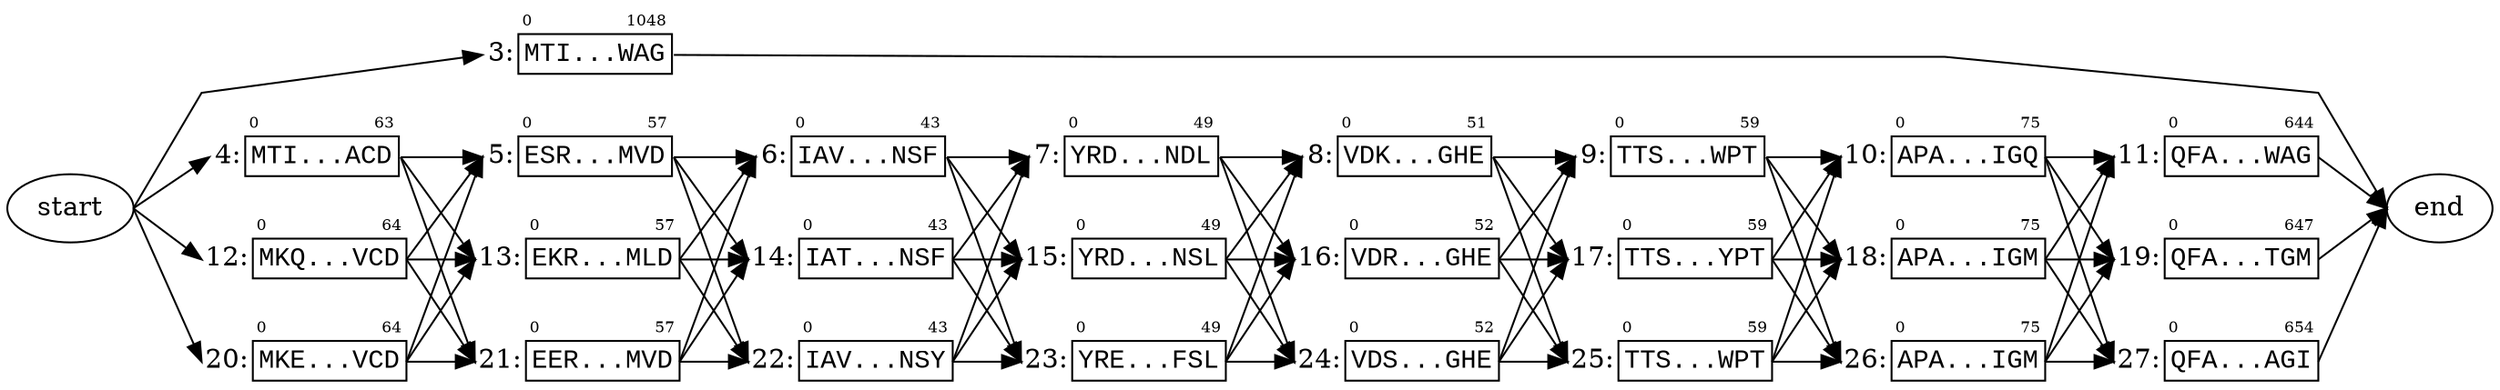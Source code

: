 strict digraph "" {
	graph [rankdir=LR,
		splines=polyline
	];
	node [label="\N"];
	source	[label=start];
	3.0	[label=<<TABLE BORDER='0' CELLBORDER='1' CELLSPACING='0'><TR><TD BORDER='0'></TD><TD BORDER='0' ALIGN='LEFT'><FONT POINT-SIZE='8'>0</FONT></TD><TD BORDER='0' ALIGN='RIGHT'><FONT POINT-SIZE='8'>1048</FONT></TD></TR><TR><TD BORDER='0' PORT='caption' ALIGN='right'>3:</TD><TD PORT='seq' COLSPAN='2'><FONT FACE='Courier New'>MTI...WAG</FONT></TD></TR></TABLE>>,
		margin=0,
		shape=none];
	source:e -> 3.0:caption:w;
	4.0	[label=<<TABLE BORDER='0' CELLBORDER='1' CELLSPACING='0'><TR><TD BORDER='0'></TD><TD BORDER='0' ALIGN='LEFT'><FONT POINT-SIZE='8'>0</FONT></TD><TD BORDER='0' ALIGN='RIGHT'><FONT POINT-SIZE='8'>63</FONT></TD></TR><TR><TD BORDER='0' PORT='caption' ALIGN='right'>4:</TD><TD PORT='seq' COLSPAN='2'><FONT FACE='Courier New'>MTI...ACD</FONT></TD></TR></TABLE>>,
		margin=0,
		shape=none];
	source:e -> 4.0:caption:w;
	12.0	[label=<<TABLE BORDER='0' CELLBORDER='1' CELLSPACING='0'><TR><TD BORDER='0'></TD><TD BORDER='0' ALIGN='LEFT'><FONT POINT-SIZE='8'>0</FONT></TD><TD BORDER='0' ALIGN='RIGHT'><FONT POINT-SIZE='8'>64</FONT></TD></TR><TR><TD BORDER='0' PORT='caption' ALIGN='right'>12:</TD><TD PORT='seq' COLSPAN='2'><FONT FACE='Courier New'>MKQ...VCD</FONT></TD></TR></TABLE>>,
		margin=0,
		shape=none];
	source:e -> 12.0:caption:w;
	20.0	[label=<<TABLE BORDER='0' CELLBORDER='1' CELLSPACING='0'><TR><TD BORDER='0'></TD><TD BORDER='0' ALIGN='LEFT'><FONT POINT-SIZE='8'>0</FONT></TD><TD BORDER='0' ALIGN='RIGHT'><FONT POINT-SIZE='8'>64</FONT></TD></TR><TR><TD BORDER='0' PORT='caption' ALIGN='right'>20:</TD><TD PORT='seq' COLSPAN='2'><FONT FACE='Courier New'>MKE...VCD</FONT></TD></TR></TABLE>>,
		margin=0,
		shape=none];
	source:e -> 20.0:caption:w;
	sink	[label=end];
	3.0:seq:e -> sink:w;
	5.0	[label=<<TABLE BORDER='0' CELLBORDER='1' CELLSPACING='0'><TR><TD BORDER='0'></TD><TD BORDER='0' ALIGN='LEFT'><FONT POINT-SIZE='8'>0</FONT></TD><TD BORDER='0' ALIGN='RIGHT'><FONT POINT-SIZE='8'>57</FONT></TD></TR><TR><TD BORDER='0' PORT='caption' ALIGN='right'>5:</TD><TD PORT='seq' COLSPAN='2'><FONT FACE='Courier New'>ESR...MVD</FONT></TD></TR></TABLE>>,
		margin=0,
		shape=none];
	4.0:seq:e -> 5.0:caption:w;
	13.0	[label=<<TABLE BORDER='0' CELLBORDER='1' CELLSPACING='0'><TR><TD BORDER='0'></TD><TD BORDER='0' ALIGN='LEFT'><FONT POINT-SIZE='8'>0</FONT></TD><TD BORDER='0' ALIGN='RIGHT'><FONT POINT-SIZE='8'>57</FONT></TD></TR><TR><TD BORDER='0' PORT='caption' ALIGN='right'>13:</TD><TD PORT='seq' COLSPAN='2'><FONT FACE='Courier New'>EKR...MLD</FONT></TD></TR></TABLE>>,
		margin=0,
		shape=none];
	4.0:seq:e -> 13.0:caption:w;
	21.0	[label=<<TABLE BORDER='0' CELLBORDER='1' CELLSPACING='0'><TR><TD BORDER='0'></TD><TD BORDER='0' ALIGN='LEFT'><FONT POINT-SIZE='8'>0</FONT></TD><TD BORDER='0' ALIGN='RIGHT'><FONT POINT-SIZE='8'>57</FONT></TD></TR><TR><TD BORDER='0' PORT='caption' ALIGN='right'>21:</TD><TD PORT='seq' COLSPAN='2'><FONT FACE='Courier New'>EER...MVD</FONT></TD></TR></TABLE>>,
		margin=0,
		shape=none];
	4.0:seq:e -> 21.0:caption:w;
	6.0	[label=<<TABLE BORDER='0' CELLBORDER='1' CELLSPACING='0'><TR><TD BORDER='0'></TD><TD BORDER='0' ALIGN='LEFT'><FONT POINT-SIZE='8'>0</FONT></TD><TD BORDER='0' ALIGN='RIGHT'><FONT POINT-SIZE='8'>43</FONT></TD></TR><TR><TD BORDER='0' PORT='caption' ALIGN='right'>6:</TD><TD PORT='seq' COLSPAN='2'><FONT FACE='Courier New'>IAV...NSF</FONT></TD></TR></TABLE>>,
		margin=0,
		shape=none];
	5.0:seq:e -> 6.0:caption:w;
	14.0	[label=<<TABLE BORDER='0' CELLBORDER='1' CELLSPACING='0'><TR><TD BORDER='0'></TD><TD BORDER='0' ALIGN='LEFT'><FONT POINT-SIZE='8'>0</FONT></TD><TD BORDER='0' ALIGN='RIGHT'><FONT POINT-SIZE='8'>43</FONT></TD></TR><TR><TD BORDER='0' PORT='caption' ALIGN='right'>14:</TD><TD PORT='seq' COLSPAN='2'><FONT FACE='Courier New'>IAT...NSF</FONT></TD></TR></TABLE>>,
		margin=0,
		shape=none];
	5.0:seq:e -> 14.0:caption:w;
	22.0	[label=<<TABLE BORDER='0' CELLBORDER='1' CELLSPACING='0'><TR><TD BORDER='0'></TD><TD BORDER='0' ALIGN='LEFT'><FONT POINT-SIZE='8'>0</FONT></TD><TD BORDER='0' ALIGN='RIGHT'><FONT POINT-SIZE='8'>43</FONT></TD></TR><TR><TD BORDER='0' PORT='caption' ALIGN='right'>22:</TD><TD PORT='seq' COLSPAN='2'><FONT FACE='Courier New'>IAV...NSY</FONT></TD></TR></TABLE>>,
		margin=0,
		shape=none];
	5.0:seq:e -> 22.0:caption:w;
	7.0	[label=<<TABLE BORDER='0' CELLBORDER='1' CELLSPACING='0'><TR><TD BORDER='0'></TD><TD BORDER='0' ALIGN='LEFT'><FONT POINT-SIZE='8'>0</FONT></TD><TD BORDER='0' ALIGN='RIGHT'><FONT POINT-SIZE='8'>49</FONT></TD></TR><TR><TD BORDER='0' PORT='caption' ALIGN='right'>7:</TD><TD PORT='seq' COLSPAN='2'><FONT FACE='Courier New'>YRD...NDL</FONT></TD></TR></TABLE>>,
		margin=0,
		shape=none];
	6.0:seq:e -> 7.0:caption:w;
	15.0	[label=<<TABLE BORDER='0' CELLBORDER='1' CELLSPACING='0'><TR><TD BORDER='0'></TD><TD BORDER='0' ALIGN='LEFT'><FONT POINT-SIZE='8'>0</FONT></TD><TD BORDER='0' ALIGN='RIGHT'><FONT POINT-SIZE='8'>49</FONT></TD></TR><TR><TD BORDER='0' PORT='caption' ALIGN='right'>15:</TD><TD PORT='seq' COLSPAN='2'><FONT FACE='Courier New'>YRD...NSL</FONT></TD></TR></TABLE>>,
		margin=0,
		shape=none];
	6.0:seq:e -> 15.0:caption:w;
	23.0	[label=<<TABLE BORDER='0' CELLBORDER='1' CELLSPACING='0'><TR><TD BORDER='0'></TD><TD BORDER='0' ALIGN='LEFT'><FONT POINT-SIZE='8'>0</FONT></TD><TD BORDER='0' ALIGN='RIGHT'><FONT POINT-SIZE='8'>49</FONT></TD></TR><TR><TD BORDER='0' PORT='caption' ALIGN='right'>23:</TD><TD PORT='seq' COLSPAN='2'><FONT FACE='Courier New'>YRE...FSL</FONT></TD></TR></TABLE>>,
		margin=0,
		shape=none];
	6.0:seq:e -> 23.0:caption:w;
	8.0	[label=<<TABLE BORDER='0' CELLBORDER='1' CELLSPACING='0'><TR><TD BORDER='0'></TD><TD BORDER='0' ALIGN='LEFT'><FONT POINT-SIZE='8'>0</FONT></TD><TD BORDER='0' ALIGN='RIGHT'><FONT POINT-SIZE='8'>51</FONT></TD></TR><TR><TD BORDER='0' PORT='caption' ALIGN='right'>8:</TD><TD PORT='seq' COLSPAN='2'><FONT FACE='Courier New'>VDK...GHE</FONT></TD></TR></TABLE>>,
		margin=0,
		shape=none];
	7.0:seq:e -> 8.0:caption:w;
	16.0	[label=<<TABLE BORDER='0' CELLBORDER='1' CELLSPACING='0'><TR><TD BORDER='0'></TD><TD BORDER='0' ALIGN='LEFT'><FONT POINT-SIZE='8'>0</FONT></TD><TD BORDER='0' ALIGN='RIGHT'><FONT POINT-SIZE='8'>52</FONT></TD></TR><TR><TD BORDER='0' PORT='caption' ALIGN='right'>16:</TD><TD PORT='seq' COLSPAN='2'><FONT FACE='Courier New'>VDR...GHE</FONT></TD></TR></TABLE>>,
		margin=0,
		shape=none];
	7.0:seq:e -> 16.0:caption:w;
	24.0	[label=<<TABLE BORDER='0' CELLBORDER='1' CELLSPACING='0'><TR><TD BORDER='0'></TD><TD BORDER='0' ALIGN='LEFT'><FONT POINT-SIZE='8'>0</FONT></TD><TD BORDER='0' ALIGN='RIGHT'><FONT POINT-SIZE='8'>52</FONT></TD></TR><TR><TD BORDER='0' PORT='caption' ALIGN='right'>24:</TD><TD PORT='seq' COLSPAN='2'><FONT FACE='Courier New'>VDS...GHE</FONT></TD></TR></TABLE>>,
		margin=0,
		shape=none];
	7.0:seq:e -> 24.0:caption:w;
	9.0	[label=<<TABLE BORDER='0' CELLBORDER='1' CELLSPACING='0'><TR><TD BORDER='0'></TD><TD BORDER='0' ALIGN='LEFT'><FONT POINT-SIZE='8'>0</FONT></TD><TD BORDER='0' ALIGN='RIGHT'><FONT POINT-SIZE='8'>59</FONT></TD></TR><TR><TD BORDER='0' PORT='caption' ALIGN='right'>9:</TD><TD PORT='seq' COLSPAN='2'><FONT FACE='Courier New'>TTS...WPT</FONT></TD></TR></TABLE>>,
		margin=0,
		shape=none];
	8.0:seq:e -> 9.0:caption:w;
	17.0	[label=<<TABLE BORDER='0' CELLBORDER='1' CELLSPACING='0'><TR><TD BORDER='0'></TD><TD BORDER='0' ALIGN='LEFT'><FONT POINT-SIZE='8'>0</FONT></TD><TD BORDER='0' ALIGN='RIGHT'><FONT POINT-SIZE='8'>59</FONT></TD></TR><TR><TD BORDER='0' PORT='caption' ALIGN='right'>17:</TD><TD PORT='seq' COLSPAN='2'><FONT FACE='Courier New'>TTS...YPT</FONT></TD></TR></TABLE>>,
		margin=0,
		shape=none];
	8.0:seq:e -> 17.0:caption:w;
	25.0	[label=<<TABLE BORDER='0' CELLBORDER='1' CELLSPACING='0'><TR><TD BORDER='0'></TD><TD BORDER='0' ALIGN='LEFT'><FONT POINT-SIZE='8'>0</FONT></TD><TD BORDER='0' ALIGN='RIGHT'><FONT POINT-SIZE='8'>59</FONT></TD></TR><TR><TD BORDER='0' PORT='caption' ALIGN='right'>25:</TD><TD PORT='seq' COLSPAN='2'><FONT FACE='Courier New'>TTS...WPT</FONT></TD></TR></TABLE>>,
		margin=0,
		shape=none];
	8.0:seq:e -> 25.0:caption:w;
	10.0	[label=<<TABLE BORDER='0' CELLBORDER='1' CELLSPACING='0'><TR><TD BORDER='0'></TD><TD BORDER='0' ALIGN='LEFT'><FONT POINT-SIZE='8'>0</FONT></TD><TD BORDER='0' ALIGN='RIGHT'><FONT POINT-SIZE='8'>75</FONT></TD></TR><TR><TD BORDER='0' PORT='caption' ALIGN='right'>10:</TD><TD PORT='seq' COLSPAN='2'><FONT FACE='Courier New'>APA...IGQ</FONT></TD></TR></TABLE>>,
		margin=0,
		shape=none];
	9.0:seq:e -> 10.0:caption:w;
	18.0	[label=<<TABLE BORDER='0' CELLBORDER='1' CELLSPACING='0'><TR><TD BORDER='0'></TD><TD BORDER='0' ALIGN='LEFT'><FONT POINT-SIZE='8'>0</FONT></TD><TD BORDER='0' ALIGN='RIGHT'><FONT POINT-SIZE='8'>75</FONT></TD></TR><TR><TD BORDER='0' PORT='caption' ALIGN='right'>18:</TD><TD PORT='seq' COLSPAN='2'><FONT FACE='Courier New'>APA...IGM</FONT></TD></TR></TABLE>>,
		margin=0,
		shape=none];
	9.0:seq:e -> 18.0:caption:w;
	26.0	[label=<<TABLE BORDER='0' CELLBORDER='1' CELLSPACING='0'><TR><TD BORDER='0'></TD><TD BORDER='0' ALIGN='LEFT'><FONT POINT-SIZE='8'>0</FONT></TD><TD BORDER='0' ALIGN='RIGHT'><FONT POINT-SIZE='8'>75</FONT></TD></TR><TR><TD BORDER='0' PORT='caption' ALIGN='right'>26:</TD><TD PORT='seq' COLSPAN='2'><FONT FACE='Courier New'>APA...IGM</FONT></TD></TR></TABLE>>,
		margin=0,
		shape=none];
	9.0:seq:e -> 26.0:caption:w;
	11.0	[label=<<TABLE BORDER='0' CELLBORDER='1' CELLSPACING='0'><TR><TD BORDER='0'></TD><TD BORDER='0' ALIGN='LEFT'><FONT POINT-SIZE='8'>0</FONT></TD><TD BORDER='0' ALIGN='RIGHT'><FONT POINT-SIZE='8'>644</FONT></TD></TR><TR><TD BORDER='0' PORT='caption' ALIGN='right'>11:</TD><TD PORT='seq' COLSPAN='2'><FONT FACE='Courier New'>QFA...WAG</FONT></TD></TR></TABLE>>,
		margin=0,
		shape=none];
	10.0:seq:e -> 11.0:caption:w;
	19.0	[label=<<TABLE BORDER='0' CELLBORDER='1' CELLSPACING='0'><TR><TD BORDER='0'></TD><TD BORDER='0' ALIGN='LEFT'><FONT POINT-SIZE='8'>0</FONT></TD><TD BORDER='0' ALIGN='RIGHT'><FONT POINT-SIZE='8'>647</FONT></TD></TR><TR><TD BORDER='0' PORT='caption' ALIGN='right'>19:</TD><TD PORT='seq' COLSPAN='2'><FONT FACE='Courier New'>QFA...TGM</FONT></TD></TR></TABLE>>,
		margin=0,
		shape=none];
	10.0:seq:e -> 19.0:caption:w;
	27.0	[label=<<TABLE BORDER='0' CELLBORDER='1' CELLSPACING='0'><TR><TD BORDER='0'></TD><TD BORDER='0' ALIGN='LEFT'><FONT POINT-SIZE='8'>0</FONT></TD><TD BORDER='0' ALIGN='RIGHT'><FONT POINT-SIZE='8'>654</FONT></TD></TR><TR><TD BORDER='0' PORT='caption' ALIGN='right'>27:</TD><TD PORT='seq' COLSPAN='2'><FONT FACE='Courier New'>QFA...AGI</FONT></TD></TR></TABLE>>,
		margin=0,
		shape=none];
	10.0:seq:e -> 27.0:caption:w;
	11.0:seq:e -> sink:w;
	12.0:seq:e -> 5.0:caption:w;
	12.0:seq:e -> 13.0:caption:w;
	12.0:seq:e -> 21.0:caption:w;
	13.0:seq:e -> 6.0:caption:w;
	13.0:seq:e -> 14.0:caption:w;
	13.0:seq:e -> 22.0:caption:w;
	14.0:seq:e -> 7.0:caption:w;
	14.0:seq:e -> 15.0:caption:w;
	14.0:seq:e -> 23.0:caption:w;
	15.0:seq:e -> 8.0:caption:w;
	15.0:seq:e -> 16.0:caption:w;
	15.0:seq:e -> 24.0:caption:w;
	16.0:seq:e -> 9.0:caption:w;
	16.0:seq:e -> 17.0:caption:w;
	16.0:seq:e -> 25.0:caption:w;
	17.0:seq:e -> 10.0:caption:w;
	17.0:seq:e -> 18.0:caption:w;
	17.0:seq:e -> 26.0:caption:w;
	18.0:seq:e -> 11.0:caption:w;
	18.0:seq:e -> 19.0:caption:w;
	18.0:seq:e -> 27.0:caption:w;
	19.0:seq:e -> sink:w;
	20.0:seq:e -> 5.0:caption:w;
	20.0:seq:e -> 13.0:caption:w;
	20.0:seq:e -> 21.0:caption:w;
	21.0:seq:e -> 6.0:caption:w;
	21.0:seq:e -> 14.0:caption:w;
	21.0:seq:e -> 22.0:caption:w;
	22.0:seq:e -> 7.0:caption:w;
	22.0:seq:e -> 15.0:caption:w;
	22.0:seq:e -> 23.0:caption:w;
	23.0:seq:e -> 8.0:caption:w;
	23.0:seq:e -> 16.0:caption:w;
	23.0:seq:e -> 24.0:caption:w;
	24.0:seq:e -> 9.0:caption:w;
	24.0:seq:e -> 17.0:caption:w;
	24.0:seq:e -> 25.0:caption:w;
	25.0:seq:e -> 10.0:caption:w;
	25.0:seq:e -> 18.0:caption:w;
	25.0:seq:e -> 26.0:caption:w;
	26.0:seq:e -> 11.0:caption:w;
	26.0:seq:e -> 19.0:caption:w;
	26.0:seq:e -> 27.0:caption:w;
	27.0:seq:e -> sink:w;
}
